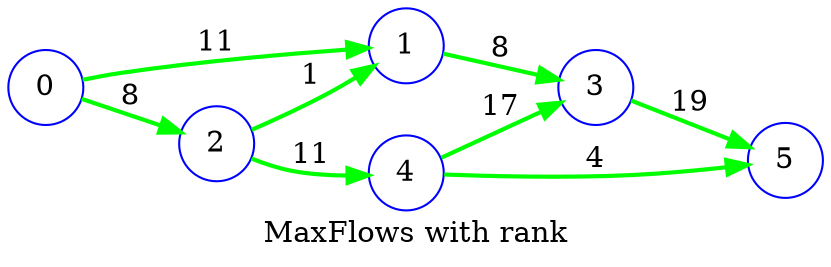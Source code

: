 digraph maxflows{
    label="MaxFlows with rank"
    node[shape="circle",color=blue];
    edge[penwidth=2,color=green]
    rankdir="LR";
    0->1[label="11"];
    0->2[label="8"];
    1->3[label="8"];
    2->1[label="1"];
    2->4[label="11"];
    4->3[label="17"];
    4->5[label="4"];
    3->5[label="19"];
    // {rank = same 1, 2};
    // {rank = same 3, 4};    
}
